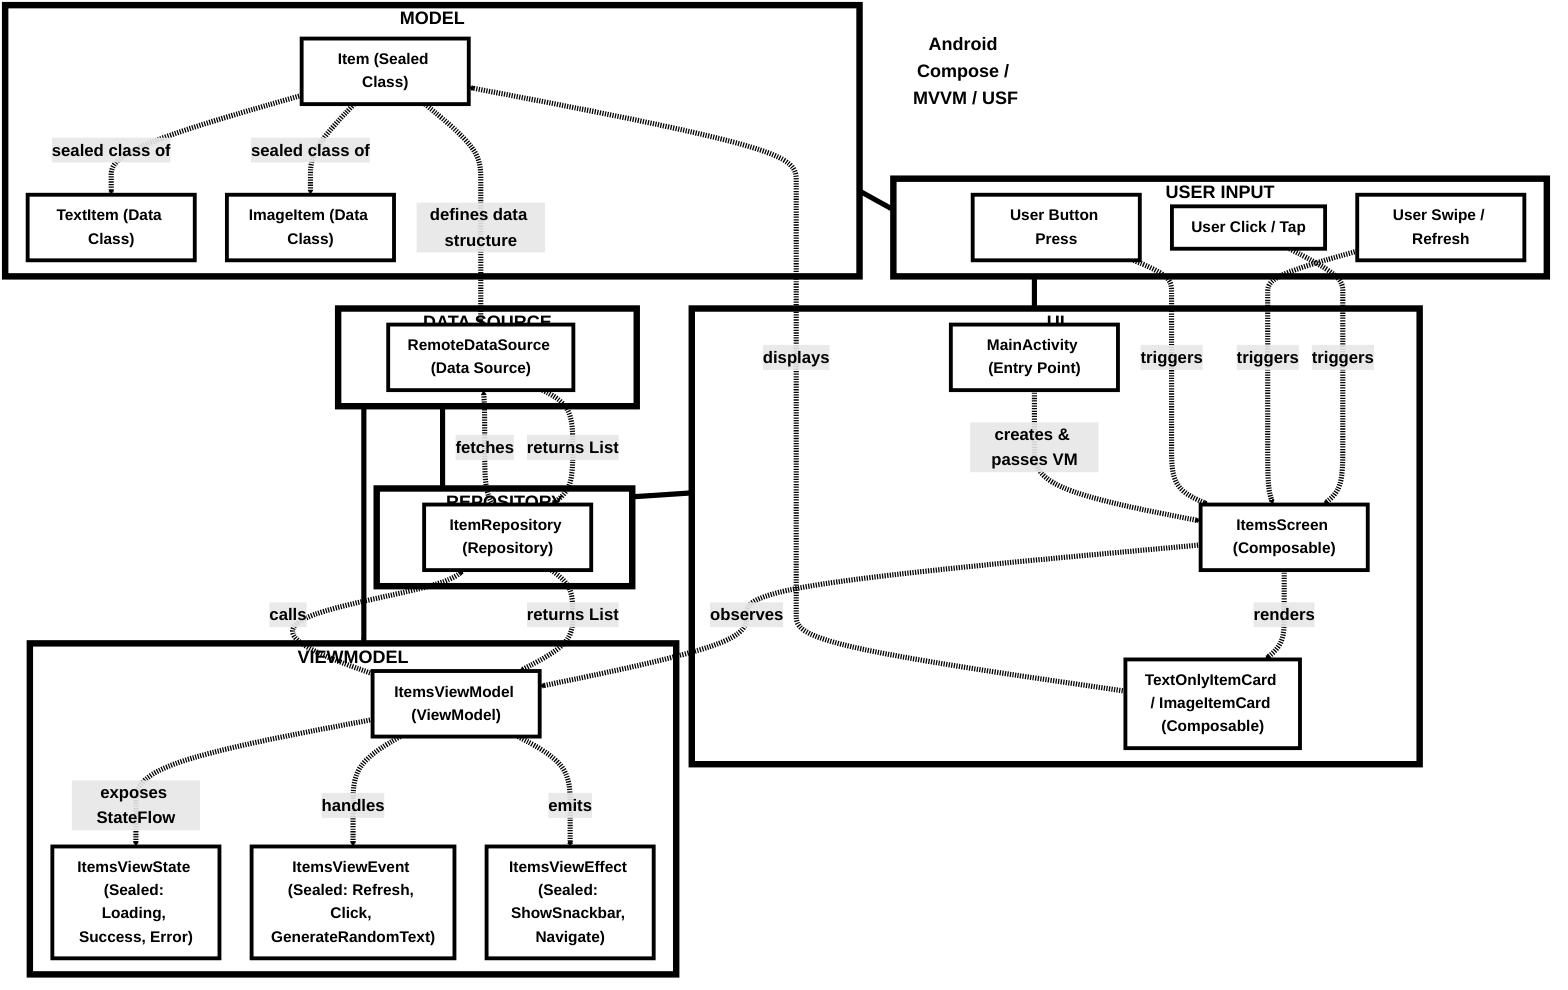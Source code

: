 flowchart TD
    %% TITLE AS MINIMAL TEXT - NO CONNECTIONS
    title["Android Compose / MVVM / USF"]
    
    %% FORCE PORTRAIT LAYOUT - EXPLICIT VERTICAL STACKING
    subgraph MODEL["MODEL"]
        direction LR
        Item["Item (Sealed Class)"]
        TextItem["TextItem (Data Class)"]
        ImageItem["ImageItem (Data Class)"]
    end
    
    subgraph USER["USER INPUT"]
        direction TB
        UserClick["User Click / Tap"]
        UserSwipe["User Swipe / Refresh"]
        UserButton["User Button Press"]
    end
    
    subgraph UI["UI"]
        direction LR
        MainActivity["MainActivity (Entry Point)"]
        ItemsScreen["ItemsScreen (Composable)"]
        ItemCard["TextOnlyItemCard / ImageItemCard (Composable)"]
    end
    
    subgraph REPO["REPOSITORY"]
        direction LR
        ItemRepository["ItemRepository (Repository)"]
    end
    
    subgraph DS["DATA SOURCE"]
        direction LR
        RemoteDataSource["RemoteDataSource (Data Source)"]
    end
    
    subgraph VM["VIEWMODEL"]
        direction LR
        ItemsViewModel["ItemsViewModel (ViewModel)"]
        ViewState["ItemsViewState (Sealed: Loading, Success, Error)"]
        ViewEvent["ItemsViewEvent (Sealed: Refresh, Click, GenerateRandomText)"]
        ViewEffect["ItemsViewEffect (Sealed: ShowSnackbar, Navigate)"]
    end
    
    %% FORCE VERTICAL FLOW WITH EXPLICIT CONNECTIONS
    MODEL --> USER
    USER --> UI
    UI --> REPO
    REPO --> DS
    DS --> VM
    
    %% DETAILED COMPONENT CONNECTIONS
    UserClick -.->|"triggers"| ItemsScreen
    UserSwipe -.->|"triggers"| ItemsScreen
    UserButton -.->|"triggers"| ItemsScreen
    
    MainActivity -.->|"creates & passes VM"| ItemsScreen
    ItemsScreen -.->|"observes"| ItemsViewModel
    ItemsScreen -.->|"renders"| ItemCard
    ItemCard -.->|"displays"| Item
    
    ItemsViewModel -.->|"exposes StateFlow"| ViewState
    ItemsViewModel -.->|"handles"| ViewEvent  
    ItemsViewModel -.->|"emits"| ViewEffect
    ItemsViewModel -.->|"calls"| ItemRepository
    
    ItemRepository -.->|"fetches"| RemoteDataSource
    RemoteDataSource -.->|"returns List<Item>"| ItemRepository
    ItemRepository -.->|"returns List<Item>"| ItemsViewModel
    
    Item -.->|"sealed class of"| TextItem
    Item -.->|"sealed class of"| ImageItem
    
    %% MODEL TO DATA SOURCE CONNECTION
    Item -.->|"defines data structure"| RemoteDataSource
    
    %% STYLING - NO COLORS, THICK LINES, LARGE TEXT
    classDef nodeStyle fill:#ffffff,stroke:#000000,stroke-width:6px,color:#000000,font-size:24px,font-weight:bold
    classDef groupStyle fill:#ffffff,stroke:#000000,stroke-width:10px,color:#000000,font-size:28px,font-weight:bold
    classDef titleStyle fill:#ffffff,stroke:none,color:#000000,font-size:28px,font-weight:bold
    
    class MainActivity,ItemsScreen,ItemCard,ItemsViewModel,ViewState,ViewEvent,ViewEffect,ItemRepository,RemoteDataSource,Item,TextItem,ImageItem,UserClick,UserSwipe,UserButton nodeStyle
    class UI,VM,REPO,DS,MODEL,USER groupStyle
    class title titleStyle
    
    %% THICK ARROW LINES AND LARGE ARROW TEXT
    linkStyle default stroke:#000000,stroke-width:8px,color:#000000,font-size:26px,font-weight:bold